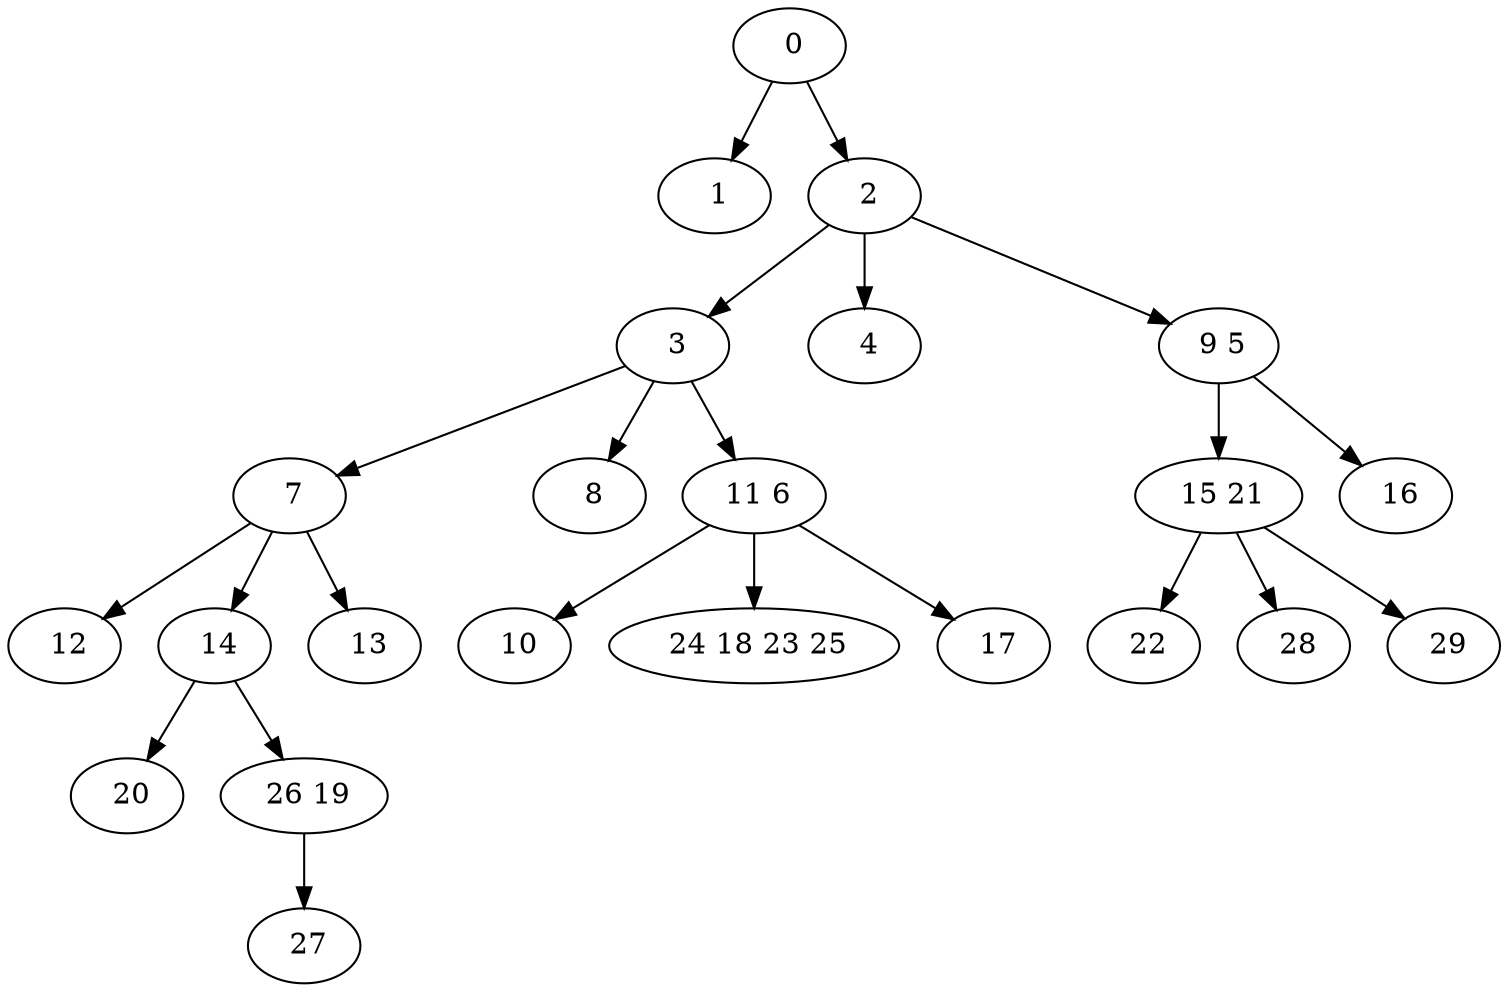 digraph mytree {
" 0" -> " 1";
" 0" -> " 2";
" 1";
" 2" -> " 3";
" 2" -> " 4";
" 2" -> " 9 5";
" 3" -> " 7";
" 3" -> " 8";
" 3" -> " 11 6";
" 4";
" 9 5" -> " 15 21";
" 9 5" -> " 16";
" 7" -> " 12";
" 7" -> " 14";
" 7" -> " 13";
" 8";
" 11 6" -> " 10";
" 11 6" -> " 24 18 23 25";
" 11 6" -> " 17";
" 12";
" 14" -> " 20";
" 14" -> " 26 19";
" 20";
" 26 19" -> " 27";
" 15 21" -> " 22";
" 15 21" -> " 28";
" 15 21" -> " 29";
" 22";
" 10";
" 28";
" 29";
" 27";
" 24 18 23 25";
" 17";
" 16";
" 13";
}
